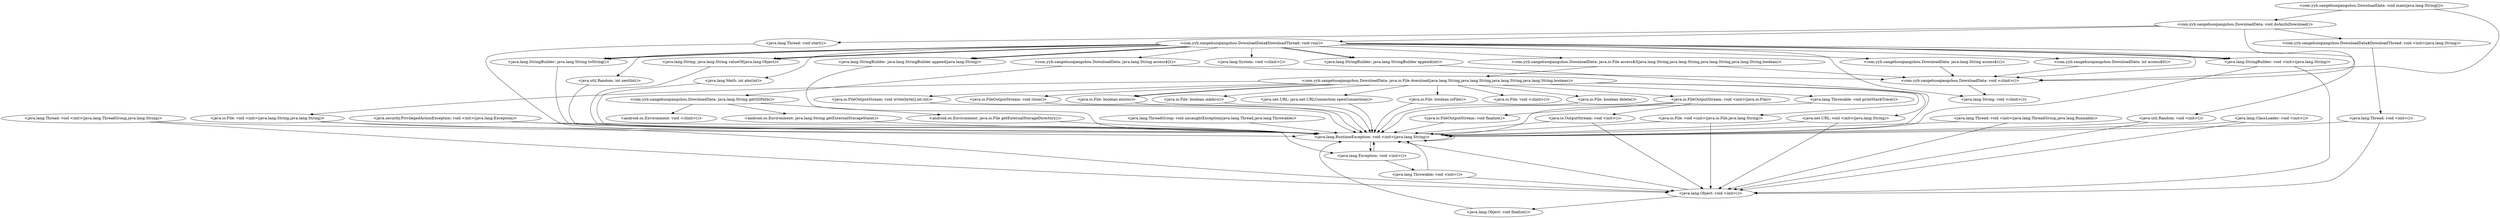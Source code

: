 digraph CallGraph {
"<com.yyb.sangehuoqiangshou.DownloadData: void main(java.lang.String[])>" -> "<com.yyb.sangehuoqiangshou.DownloadData: void <clinit>()>";
"<com.yyb.sangehuoqiangshou.DownloadData: void main(java.lang.String[])>" -> "<com.yyb.sangehuoqiangshou.DownloadData: void doAnzhiDownload()>";
"<com.yyb.sangehuoqiangshou.DownloadData: void <clinit>()>" -> "<java.lang.String: void <clinit>()>";
"<java.lang.ThreadGroup: void uncaughtException(java.lang.Thread,java.lang.Throwable)>" -> "<java.lang.RuntimeException: void <init>(java.lang.String)>";
"<java.lang.ClassLoader: void <init>()>" -> "<java.lang.Object: void <init>()>";
"<java.lang.ClassLoader: void <init>()>" -> "<java.lang.RuntimeException: void <init>(java.lang.String)>";
"<java.security.PrivilegedActionException: void <init>(java.lang.Exception)>" -> "<java.lang.Exception: void <init>()>";
"<java.security.PrivilegedActionException: void <init>(java.lang.Exception)>" -> "<java.lang.RuntimeException: void <init>(java.lang.String)>";
"<java.lang.Thread: void <init>(java.lang.ThreadGroup,java.lang.Runnable)>" -> "<java.lang.Object: void <init>()>";
"<java.lang.Thread: void <init>(java.lang.ThreadGroup,java.lang.Runnable)>" -> "<java.lang.RuntimeException: void <init>(java.lang.String)>";
"<java.lang.Thread: void <init>(java.lang.ThreadGroup,java.lang.String)>" -> "<java.lang.Object: void <init>()>";
"<java.lang.Thread: void <init>(java.lang.ThreadGroup,java.lang.String)>" -> "<java.lang.RuntimeException: void <init>(java.lang.String)>";
"<com.yyb.sangehuoqiangshou.DownloadData: void doAnzhiDownload()>" -> "<com.yyb.sangehuoqiangshou.DownloadData: void <clinit>()>";
"<com.yyb.sangehuoqiangshou.DownloadData: void doAnzhiDownload()>" -> "<com.yyb.sangehuoqiangshou.DownloadData$DownloadThread: void <init>(java.lang.String)>";
"<java.lang.RuntimeException: void <init>(java.lang.String)>" -> "<java.lang.Exception: void <init>()>";
"<java.lang.RuntimeException: void <init>(java.lang.String)>" -> "<java.lang.RuntimeException: void <init>(java.lang.String)>";
"<java.lang.Object: void <init>()>" -> "<java.lang.Object: void finalize()>";
"<java.lang.Object: void <init>()>" -> "<java.lang.RuntimeException: void <init>(java.lang.String)>";
"<java.lang.Exception: void <init>()>" -> "<java.lang.Throwable: void <init>()>";
"<java.lang.Exception: void <init>()>" -> "<java.lang.RuntimeException: void <init>(java.lang.String)>";
"<com.yyb.sangehuoqiangshou.DownloadData$DownloadThread: void <init>(java.lang.String)>" -> "<java.lang.Thread: void <init>()>";
"<java.lang.Object: void finalize()>" -> "<java.lang.RuntimeException: void <init>(java.lang.String)>";
"<java.lang.Throwable: void <init>()>" -> "<java.lang.Object: void <init>()>";
"<java.lang.Throwable: void <init>()>" -> "<java.lang.RuntimeException: void <init>(java.lang.String)>";
"<java.lang.Thread: void <init>()>" -> "<java.lang.Object: void <init>()>";
"<java.lang.Thread: void <init>()>" -> "<java.lang.RuntimeException: void <init>(java.lang.String)>";
"<com.yyb.sangehuoqiangshou.DownloadData: void doAnzhiDownload()>" -> "<com.yyb.sangehuoqiangshou.DownloadData$DownloadThread: void run()>";
"<com.yyb.sangehuoqiangshou.DownloadData: void doAnzhiDownload()>" -> "<java.lang.Thread: void start()>";
"<com.yyb.sangehuoqiangshou.DownloadData$DownloadThread: void run()>" -> "<com.yyb.sangehuoqiangshou.DownloadData: void <clinit>()>";
"<com.yyb.sangehuoqiangshou.DownloadData$DownloadThread: void run()>" -> "<java.lang.StringBuilder: void <init>(java.lang.String)>";
"<com.yyb.sangehuoqiangshou.DownloadData$DownloadThread: void run()>" -> "<java.lang.String: java.lang.String valueOf(java.lang.Object)>";
"<com.yyb.sangehuoqiangshou.DownloadData$DownloadThread: void run()>" -> "<com.yyb.sangehuoqiangshou.DownloadData: java.io.File access$3(java.lang.String,java.lang.String,java.lang.String,java.lang.String,boolean)>";
"<com.yyb.sangehuoqiangshou.DownloadData$DownloadThread: void run()>" -> "<com.yyb.sangehuoqiangshou.DownloadData: java.lang.String access$2()>";
"<com.yyb.sangehuoqiangshou.DownloadData$DownloadThread: void run()>" -> "<java.lang.StringBuilder: void <init>(java.lang.String)>";
"<com.yyb.sangehuoqiangshou.DownloadData$DownloadThread: void run()>" -> "<java.lang.String: java.lang.String valueOf(java.lang.Object)>";
"<com.yyb.sangehuoqiangshou.DownloadData$DownloadThread: void run()>" -> "<com.yyb.sangehuoqiangshou.DownloadData: java.lang.String access$1()>";
"<com.yyb.sangehuoqiangshou.DownloadData$DownloadThread: void run()>" -> "<java.lang.StringBuilder: void <init>(java.lang.String)>";
"<com.yyb.sangehuoqiangshou.DownloadData$DownloadThread: void run()>" -> "<java.lang.String: java.lang.String valueOf(java.lang.Object)>";
"<com.yyb.sangehuoqiangshou.DownloadData$DownloadThread: void run()>" -> "<java.lang.Math: int abs(int)>";
"<com.yyb.sangehuoqiangshou.DownloadData$DownloadThread: void run()>" -> "<com.yyb.sangehuoqiangshou.DownloadData: int access$0()>";
"<com.yyb.sangehuoqiangshou.DownloadData$DownloadThread: void run()>" -> "<java.util.Random: void <init>()>";
"<com.yyb.sangehuoqiangshou.DownloadData$DownloadThread: void run()>" -> "<java.lang.String: void <clinit>()>";
"<com.yyb.sangehuoqiangshou.DownloadData$DownloadThread: void run()>" -> "<java.lang.System: void <clinit>()>";
"<java.lang.Thread: void start()>" -> "<java.lang.RuntimeException: void <init>(java.lang.String)>";
"<java.lang.StringBuilder: void <init>(java.lang.String)>" -> "<java.lang.Object: void <init>()>";
"<java.lang.StringBuilder: void <init>(java.lang.String)>" -> "<java.lang.RuntimeException: void <init>(java.lang.String)>";
"<java.lang.String: java.lang.String valueOf(java.lang.Object)>" -> "<java.lang.RuntimeException: void <init>(java.lang.String)>";
"<com.yyb.sangehuoqiangshou.DownloadData: java.io.File access$3(java.lang.String,java.lang.String,java.lang.String,java.lang.String,boolean)>" -> "<com.yyb.sangehuoqiangshou.DownloadData: void <clinit>()>";
"<com.yyb.sangehuoqiangshou.DownloadData: java.io.File access$3(java.lang.String,java.lang.String,java.lang.String,java.lang.String,boolean)>" -> "<com.yyb.sangehuoqiangshou.DownloadData: java.io.File download(java.lang.String,java.lang.String,java.lang.String,java.lang.String,boolean)>";
"<com.yyb.sangehuoqiangshou.DownloadData: java.lang.String access$2()>" -> "<com.yyb.sangehuoqiangshou.DownloadData: void <clinit>()>";
"<com.yyb.sangehuoqiangshou.DownloadData: java.lang.String access$2()>" -> "<com.yyb.sangehuoqiangshou.DownloadData: java.lang.String getSDPath()>";
"<com.yyb.sangehuoqiangshou.DownloadData: java.lang.String access$1()>" -> "<com.yyb.sangehuoqiangshou.DownloadData: void <clinit>()>";
"<java.lang.Math: int abs(int)>" -> "<java.lang.RuntimeException: void <init>(java.lang.String)>";
"<com.yyb.sangehuoqiangshou.DownloadData: int access$0()>" -> "<com.yyb.sangehuoqiangshou.DownloadData: void <clinit>()>";
"<java.util.Random: void <init>()>" -> "<java.lang.Object: void <init>()>";
"<java.util.Random: void <init>()>" -> "<java.lang.RuntimeException: void <init>(java.lang.String)>";
"<com.yyb.sangehuoqiangshou.DownloadData: java.io.File download(java.lang.String,java.lang.String,java.lang.String,java.lang.String,boolean)>" -> "<java.io.File: void <clinit>()>";
"<com.yyb.sangehuoqiangshou.DownloadData: java.io.File download(java.lang.String,java.lang.String,java.lang.String,java.lang.String,boolean)>" -> "<java.io.FileOutputStream: void <init>(java.io.File)>";
"<com.yyb.sangehuoqiangshou.DownloadData: java.io.File download(java.lang.String,java.lang.String,java.lang.String,java.lang.String,boolean)>" -> "<java.io.File: void <init>(java.io.File,java.lang.String)>";
"<com.yyb.sangehuoqiangshou.DownloadData: java.io.File download(java.lang.String,java.lang.String,java.lang.String,java.lang.String,boolean)>" -> "<java.io.File: void <init>(java.lang.String,java.lang.String)>";
"<com.yyb.sangehuoqiangshou.DownloadData: java.io.File download(java.lang.String,java.lang.String,java.lang.String,java.lang.String,boolean)>" -> "<java.net.URL: void <init>(java.lang.String)>";
"<com.yyb.sangehuoqiangshou.DownloadData: java.lang.String getSDPath()>" -> "<android.os.Environment: void <clinit>()>";
"<com.yyb.sangehuoqiangshou.DownloadData: java.lang.String getSDPath()>" -> "<android.os.Environment: java.io.File getExternalStorageDirectory()>";
"<com.yyb.sangehuoqiangshou.DownloadData: java.lang.String getSDPath()>" -> "<android.os.Environment: java.lang.String getExternalStorageState()>";
"<java.io.FileOutputStream: void <init>(java.io.File)>" -> "<java.io.FileOutputStream: void finalize()>";
"<java.io.FileOutputStream: void <init>(java.io.File)>" -> "<java.lang.RuntimeException: void <init>(java.lang.String)>";
"<java.io.FileOutputStream: void <init>(java.io.File)>" -> "<java.io.OutputStream: void <init>()>";
"<java.io.File: void <init>(java.io.File,java.lang.String)>" -> "<java.lang.Object: void <init>()>";
"<java.io.File: void <init>(java.io.File,java.lang.String)>" -> "<java.lang.RuntimeException: void <init>(java.lang.String)>";
"<java.io.File: void <init>(java.lang.String,java.lang.String)>" -> "<java.lang.Object: void <init>()>";
"<java.io.File: void <init>(java.lang.String,java.lang.String)>" -> "<java.lang.RuntimeException: void <init>(java.lang.String)>";
"<java.net.URL: void <init>(java.lang.String)>" -> "<java.lang.Object: void <init>()>";
"<java.net.URL: void <init>(java.lang.String)>" -> "<java.lang.RuntimeException: void <init>(java.lang.String)>";
"<android.os.Environment: java.io.File getExternalStorageDirectory()>" -> "<java.lang.RuntimeException: void <init>(java.lang.String)>";
"<android.os.Environment: java.lang.String getExternalStorageState()>" -> "<java.lang.RuntimeException: void <init>(java.lang.String)>";
"<java.io.FileOutputStream: void finalize()>" -> "<java.lang.RuntimeException: void <init>(java.lang.String)>";
"<java.io.OutputStream: void <init>()>" -> "<java.lang.Object: void <init>()>";
"<java.io.OutputStream: void <init>()>" -> "<java.lang.RuntimeException: void <init>(java.lang.String)>";
"<com.yyb.sangehuoqiangshou.DownloadData: java.io.File download(java.lang.String,java.lang.String,java.lang.String,java.lang.String,boolean)>" -> "<java.lang.Throwable: void printStackTrace()>";
"<java.lang.Throwable: void printStackTrace()>" -> "<java.lang.RuntimeException: void <init>(java.lang.String)>";
"<com.yyb.sangehuoqiangshou.DownloadData: java.io.File download(java.lang.String,java.lang.String,java.lang.String,java.lang.String,boolean)>" -> "<java.io.FileOutputStream: void write(byte[],int,int)>";
"<com.yyb.sangehuoqiangshou.DownloadData: java.io.File download(java.lang.String,java.lang.String,java.lang.String,java.lang.String,boolean)>" -> "<java.io.FileOutputStream: void close()>";
"<java.io.FileOutputStream: void write(byte[],int,int)>" -> "<java.lang.RuntimeException: void <init>(java.lang.String)>";
"<java.io.FileOutputStream: void close()>" -> "<java.lang.RuntimeException: void <init>(java.lang.String)>";
"<com.yyb.sangehuoqiangshou.DownloadData: java.io.File download(java.lang.String,java.lang.String,java.lang.String,java.lang.String,boolean)>" -> "<java.io.File: boolean exists()>";
"<com.yyb.sangehuoqiangshou.DownloadData: java.io.File download(java.lang.String,java.lang.String,java.lang.String,java.lang.String,boolean)>" -> "<java.io.File: boolean mkdirs()>";
"<com.yyb.sangehuoqiangshou.DownloadData: java.io.File download(java.lang.String,java.lang.String,java.lang.String,java.lang.String,boolean)>" -> "<java.io.File: boolean exists()>";
"<java.io.File: boolean exists()>" -> "<java.lang.RuntimeException: void <init>(java.lang.String)>";
"<java.io.File: boolean mkdirs()>" -> "<java.lang.RuntimeException: void <init>(java.lang.String)>";
"<com.yyb.sangehuoqiangshou.DownloadData: java.io.File download(java.lang.String,java.lang.String,java.lang.String,java.lang.String,boolean)>" -> "<java.net.URL: java.net.URLConnection openConnection()>";
"<java.net.URL: java.net.URLConnection openConnection()>" -> "<java.lang.RuntimeException: void <init>(java.lang.String)>";
"<com.yyb.sangehuoqiangshou.DownloadData: java.io.File download(java.lang.String,java.lang.String,java.lang.String,java.lang.String,boolean)>" -> "<java.io.File: boolean isFile()>";
"<com.yyb.sangehuoqiangshou.DownloadData: java.io.File download(java.lang.String,java.lang.String,java.lang.String,java.lang.String,boolean)>" -> "<java.io.File: boolean delete()>";
"<java.io.File: boolean isFile()>" -> "<java.lang.RuntimeException: void <init>(java.lang.String)>";
"<java.io.File: boolean delete()>" -> "<java.lang.RuntimeException: void <init>(java.lang.String)>";
"<com.yyb.sangehuoqiangshou.DownloadData$DownloadThread: void run()>" -> "<java.lang.StringBuilder: java.lang.StringBuilder append(java.lang.String)>";
"<com.yyb.sangehuoqiangshou.DownloadData$DownloadThread: void run()>" -> "<java.lang.StringBuilder: java.lang.StringBuilder append(int)>";
"<com.yyb.sangehuoqiangshou.DownloadData$DownloadThread: void run()>" -> "<java.lang.StringBuilder: java.lang.String toString()>";
"<com.yyb.sangehuoqiangshou.DownloadData$DownloadThread: void run()>" -> "<java.lang.StringBuilder: java.lang.StringBuilder append(java.lang.String)>";
"<com.yyb.sangehuoqiangshou.DownloadData$DownloadThread: void run()>" -> "<java.lang.StringBuilder: java.lang.String toString()>";
"<com.yyb.sangehuoqiangshou.DownloadData$DownloadThread: void run()>" -> "<java.lang.StringBuilder: java.lang.StringBuilder append(java.lang.String)>";
"<com.yyb.sangehuoqiangshou.DownloadData$DownloadThread: void run()>" -> "<java.lang.StringBuilder: java.lang.StringBuilder append(int)>";
"<com.yyb.sangehuoqiangshou.DownloadData$DownloadThread: void run()>" -> "<java.lang.StringBuilder: java.lang.String toString()>";
"<java.lang.StringBuilder: java.lang.StringBuilder append(java.lang.String)>" -> "<java.lang.RuntimeException: void <init>(java.lang.String)>";
"<java.lang.StringBuilder: java.lang.StringBuilder append(int)>" -> "<java.lang.RuntimeException: void <init>(java.lang.String)>";
"<java.lang.StringBuilder: java.lang.String toString()>" -> "<java.lang.RuntimeException: void <init>(java.lang.String)>";
"<com.yyb.sangehuoqiangshou.DownloadData$DownloadThread: void run()>" -> "<java.util.Random: int nextInt()>";
"<java.util.Random: int nextInt()>" -> "<java.lang.RuntimeException: void <init>(java.lang.String)>";
}
